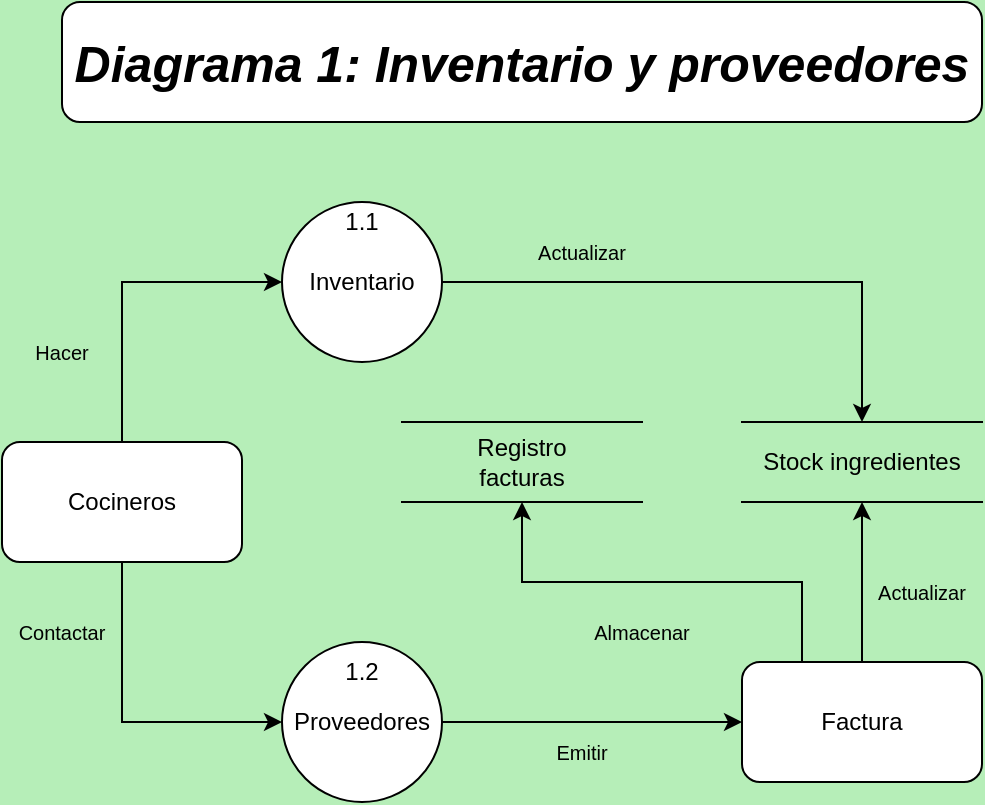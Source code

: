 <mxfile version="22.1.7" type="device">
  <diagram name="Página-1" id="dATdPX-heJEacPiVSRp5">
    <mxGraphModel dx="1165" dy="588" grid="1" gridSize="10" guides="1" tooltips="1" connect="1" arrows="1" fold="1" page="1" pageScale="1" pageWidth="1169" pageHeight="827" background="#b6eeb8" math="0" shadow="0">
      <root>
        <mxCell id="0" />
        <mxCell id="1" parent="0" />
        <mxCell id="YSW4tCNklf8-2GxXBgUP-7" style="edgeStyle=orthogonalEdgeStyle;rounded=0;orthogonalLoop=1;jettySize=auto;html=1;exitX=0.5;exitY=0;exitDx=0;exitDy=0;entryX=0;entryY=0.5;entryDx=0;entryDy=0;" edge="1" parent="1" source="YSW4tCNklf8-2GxXBgUP-1" target="YSW4tCNklf8-2GxXBgUP-3">
          <mxGeometry relative="1" as="geometry" />
        </mxCell>
        <mxCell id="YSW4tCNklf8-2GxXBgUP-11" style="edgeStyle=orthogonalEdgeStyle;rounded=0;orthogonalLoop=1;jettySize=auto;html=1;exitX=0.5;exitY=1;exitDx=0;exitDy=0;entryX=0;entryY=0.5;entryDx=0;entryDy=0;" edge="1" parent="1" source="YSW4tCNklf8-2GxXBgUP-1" target="YSW4tCNklf8-2GxXBgUP-5">
          <mxGeometry relative="1" as="geometry" />
        </mxCell>
        <mxCell id="YSW4tCNklf8-2GxXBgUP-1" value="Cocineros" style="rounded=1;whiteSpace=wrap;html=1;" vertex="1" parent="1">
          <mxGeometry x="280" y="290" width="120" height="60" as="geometry" />
        </mxCell>
        <mxCell id="YSW4tCNklf8-2GxXBgUP-2" value="&lt;b&gt;&lt;i&gt;&lt;font style=&quot;font-size: 25px;&quot;&gt;Diagrama 1: Inventario y proveedores&lt;br&gt;&lt;/font&gt;&lt;/i&gt;&lt;/b&gt;" style="rounded=1;whiteSpace=wrap;html=1;" vertex="1" parent="1">
          <mxGeometry x="310" y="70" width="460" height="60" as="geometry" />
        </mxCell>
        <mxCell id="YSW4tCNklf8-2GxXBgUP-9" style="edgeStyle=orthogonalEdgeStyle;rounded=0;orthogonalLoop=1;jettySize=auto;html=1;exitX=1;exitY=0.5;exitDx=0;exitDy=0;entryX=0.5;entryY=0;entryDx=0;entryDy=0;" edge="1" parent="1" source="YSW4tCNklf8-2GxXBgUP-3" target="YSW4tCNklf8-2GxXBgUP-6">
          <mxGeometry relative="1" as="geometry" />
        </mxCell>
        <mxCell id="YSW4tCNklf8-2GxXBgUP-3" value="Inventario" style="ellipse;whiteSpace=wrap;html=1;aspect=fixed;" vertex="1" parent="1">
          <mxGeometry x="420" y="170" width="80" height="80" as="geometry" />
        </mxCell>
        <mxCell id="YSW4tCNklf8-2GxXBgUP-14" style="edgeStyle=orthogonalEdgeStyle;rounded=0;orthogonalLoop=1;jettySize=auto;html=1;exitX=1;exitY=0.5;exitDx=0;exitDy=0;entryX=0;entryY=0.5;entryDx=0;entryDy=0;" edge="1" parent="1" source="YSW4tCNklf8-2GxXBgUP-5" target="YSW4tCNklf8-2GxXBgUP-13">
          <mxGeometry relative="1" as="geometry" />
        </mxCell>
        <mxCell id="YSW4tCNklf8-2GxXBgUP-5" value="Proveedores" style="ellipse;whiteSpace=wrap;html=1;aspect=fixed;" vertex="1" parent="1">
          <mxGeometry x="420" y="390" width="80" height="80" as="geometry" />
        </mxCell>
        <mxCell id="YSW4tCNklf8-2GxXBgUP-6" value="Stock ingredientes" style="shape=partialRectangle;whiteSpace=wrap;html=1;left=0;right=0;fillColor=none;" vertex="1" parent="1">
          <mxGeometry x="650" y="280" width="120" height="40" as="geometry" />
        </mxCell>
        <mxCell id="YSW4tCNklf8-2GxXBgUP-8" value="&lt;font style=&quot;font-size: 10px;&quot;&gt;Hacer&lt;/font&gt;" style="text;html=1;strokeColor=none;fillColor=none;align=center;verticalAlign=middle;whiteSpace=wrap;rounded=0;" vertex="1" parent="1">
          <mxGeometry x="280" y="230" width="60" height="30" as="geometry" />
        </mxCell>
        <mxCell id="YSW4tCNklf8-2GxXBgUP-10" value="&lt;font style=&quot;font-size: 10px;&quot;&gt;Actualizar&lt;/font&gt;" style="text;html=1;strokeColor=none;fillColor=none;align=center;verticalAlign=middle;whiteSpace=wrap;rounded=0;" vertex="1" parent="1">
          <mxGeometry x="540" y="180" width="60" height="30" as="geometry" />
        </mxCell>
        <mxCell id="YSW4tCNklf8-2GxXBgUP-12" value="&lt;font style=&quot;font-size: 10px;&quot;&gt;Contactar&lt;/font&gt;" style="text;html=1;strokeColor=none;fillColor=none;align=center;verticalAlign=middle;whiteSpace=wrap;rounded=0;" vertex="1" parent="1">
          <mxGeometry x="280" y="370" width="60" height="30" as="geometry" />
        </mxCell>
        <mxCell id="YSW4tCNklf8-2GxXBgUP-23" style="edgeStyle=orthogonalEdgeStyle;rounded=0;orthogonalLoop=1;jettySize=auto;html=1;exitX=0.25;exitY=0;exitDx=0;exitDy=0;entryX=0.5;entryY=1;entryDx=0;entryDy=0;" edge="1" parent="1" source="YSW4tCNklf8-2GxXBgUP-13" target="YSW4tCNklf8-2GxXBgUP-18">
          <mxGeometry relative="1" as="geometry" />
        </mxCell>
        <mxCell id="YSW4tCNklf8-2GxXBgUP-24" style="edgeStyle=orthogonalEdgeStyle;rounded=0;orthogonalLoop=1;jettySize=auto;html=1;exitX=0.5;exitY=0;exitDx=0;exitDy=0;entryX=0.5;entryY=1;entryDx=0;entryDy=0;" edge="1" parent="1" source="YSW4tCNklf8-2GxXBgUP-13" target="YSW4tCNklf8-2GxXBgUP-6">
          <mxGeometry relative="1" as="geometry" />
        </mxCell>
        <mxCell id="YSW4tCNklf8-2GxXBgUP-13" value="Factura" style="rounded=1;whiteSpace=wrap;html=1;" vertex="1" parent="1">
          <mxGeometry x="650" y="400" width="120" height="60" as="geometry" />
        </mxCell>
        <mxCell id="YSW4tCNklf8-2GxXBgUP-15" value="&lt;font style=&quot;font-size: 10px;&quot;&gt;Emitir&lt;/font&gt;" style="text;html=1;strokeColor=none;fillColor=none;align=center;verticalAlign=middle;whiteSpace=wrap;rounded=0;" vertex="1" parent="1">
          <mxGeometry x="540" y="430" width="60" height="30" as="geometry" />
        </mxCell>
        <mxCell id="YSW4tCNklf8-2GxXBgUP-17" value="&lt;font style=&quot;font-size: 10px;&quot;&gt;Actualizar&lt;/font&gt;" style="text;html=1;strokeColor=none;fillColor=none;align=center;verticalAlign=middle;whiteSpace=wrap;rounded=0;" vertex="1" parent="1">
          <mxGeometry x="710" y="350" width="60" height="30" as="geometry" />
        </mxCell>
        <mxCell id="YSW4tCNklf8-2GxXBgUP-18" value="Registro&lt;br&gt;&lt;div&gt;facturas&lt;br&gt;&lt;/div&gt;" style="shape=partialRectangle;whiteSpace=wrap;html=1;left=0;right=0;fillColor=none;" vertex="1" parent="1">
          <mxGeometry x="480" y="280" width="120" height="40" as="geometry" />
        </mxCell>
        <mxCell id="YSW4tCNklf8-2GxXBgUP-20" value="&lt;font style=&quot;font-size: 10px;&quot;&gt;Almacenar&lt;/font&gt;" style="text;html=1;strokeColor=none;fillColor=none;align=center;verticalAlign=middle;whiteSpace=wrap;rounded=0;" vertex="1" parent="1">
          <mxGeometry x="570" y="370" width="60" height="30" as="geometry" />
        </mxCell>
        <mxCell id="YSW4tCNklf8-2GxXBgUP-26" value="1.1" style="text;html=1;strokeColor=none;fillColor=none;align=center;verticalAlign=middle;whiteSpace=wrap;rounded=0;" vertex="1" parent="1">
          <mxGeometry x="445" y="180" width="30" as="geometry" />
        </mxCell>
        <mxCell id="YSW4tCNklf8-2GxXBgUP-27" value="1.2" style="text;html=1;strokeColor=none;fillColor=none;align=center;verticalAlign=middle;whiteSpace=wrap;rounded=0;" vertex="1" parent="1">
          <mxGeometry x="450" y="400" width="20" height="10" as="geometry" />
        </mxCell>
      </root>
    </mxGraphModel>
  </diagram>
</mxfile>
